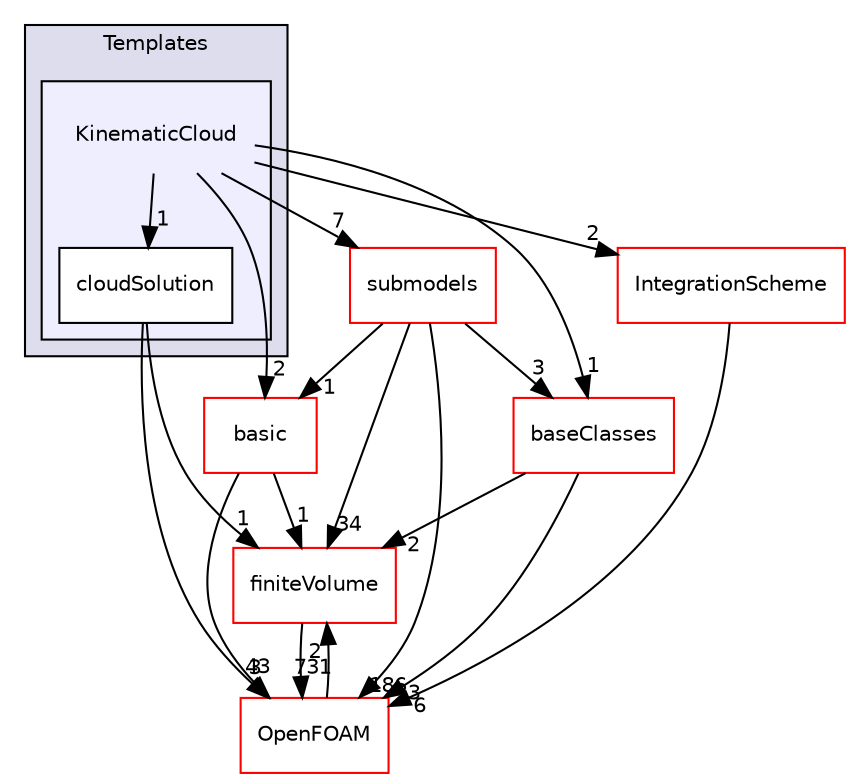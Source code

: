 digraph "src/lagrangian/intermediate/clouds/Templates/KinematicCloud" {
  bgcolor=transparent;
  compound=true
  node [ fontsize="10", fontname="Helvetica"];
  edge [ labelfontsize="10", labelfontname="Helvetica"];
  subgraph clusterdir_f332ac72f0d3698ba18c2dc3cab43221 {
    graph [ bgcolor="#ddddee", pencolor="black", label="Templates" fontname="Helvetica", fontsize="10", URL="dir_f332ac72f0d3698ba18c2dc3cab43221.html"]
  subgraph clusterdir_f2c567e1bc38681b9a77ebee52460481 {
    graph [ bgcolor="#eeeeff", pencolor="black", label="" URL="dir_f2c567e1bc38681b9a77ebee52460481.html"];
    dir_f2c567e1bc38681b9a77ebee52460481 [shape=plaintext label="KinematicCloud"];
    dir_43221dd6665467fd5246afe8bf81c814 [shape=box label="cloudSolution" color="black" fillcolor="white" style="filled" URL="dir_43221dd6665467fd5246afe8bf81c814.html"];
  }
  }
  dir_9bd15774b555cf7259a6fa18f99fe99b [shape=box label="finiteVolume" color="red" URL="dir_9bd15774b555cf7259a6fa18f99fe99b.html"];
  dir_8406eabe9caa8508b9c075038a008bd7 [shape=box label="baseClasses" color="red" URL="dir_8406eabe9caa8508b9c075038a008bd7.html"];
  dir_c5473ff19b20e6ec4dfe5c310b3778a8 [shape=box label="OpenFOAM" color="red" URL="dir_c5473ff19b20e6ec4dfe5c310b3778a8.html"];
  dir_09df4de2b5aaa842302a6556950f73f6 [shape=box label="IntegrationScheme" color="red" URL="dir_09df4de2b5aaa842302a6556950f73f6.html"];
  dir_584e0ab0901b4327f36f4285cac7f2f8 [shape=box label="basic" color="red" URL="dir_584e0ab0901b4327f36f4285cac7f2f8.html"];
  dir_825de5f87f0ef3ae7d76ccd6a5458244 [shape=box label="submodels" color="red" URL="dir_825de5f87f0ef3ae7d76ccd6a5458244.html"];
  dir_9bd15774b555cf7259a6fa18f99fe99b->dir_c5473ff19b20e6ec4dfe5c310b3778a8 [headlabel="731", labeldistance=1.5 headhref="dir_000894_001887.html"];
  dir_43221dd6665467fd5246afe8bf81c814->dir_9bd15774b555cf7259a6fa18f99fe99b [headlabel="1", labeldistance=1.5 headhref="dir_001436_000894.html"];
  dir_43221dd6665467fd5246afe8bf81c814->dir_c5473ff19b20e6ec4dfe5c310b3778a8 [headlabel="3", labeldistance=1.5 headhref="dir_001436_001887.html"];
  dir_8406eabe9caa8508b9c075038a008bd7->dir_9bd15774b555cf7259a6fa18f99fe99b [headlabel="2", labeldistance=1.5 headhref="dir_001421_000894.html"];
  dir_8406eabe9caa8508b9c075038a008bd7->dir_c5473ff19b20e6ec4dfe5c310b3778a8 [headlabel="3", labeldistance=1.5 headhref="dir_001421_001887.html"];
  dir_c5473ff19b20e6ec4dfe5c310b3778a8->dir_9bd15774b555cf7259a6fa18f99fe99b [headlabel="2", labeldistance=1.5 headhref="dir_001887_000894.html"];
  dir_09df4de2b5aaa842302a6556950f73f6->dir_c5473ff19b20e6ec4dfe5c310b3778a8 [headlabel="6", labeldistance=1.5 headhref="dir_001441_001887.html"];
  dir_584e0ab0901b4327f36f4285cac7f2f8->dir_9bd15774b555cf7259a6fa18f99fe99b [headlabel="1", labeldistance=1.5 headhref="dir_001355_000894.html"];
  dir_584e0ab0901b4327f36f4285cac7f2f8->dir_c5473ff19b20e6ec4dfe5c310b3778a8 [headlabel="43", labeldistance=1.5 headhref="dir_001355_001887.html"];
  dir_f2c567e1bc38681b9a77ebee52460481->dir_43221dd6665467fd5246afe8bf81c814 [headlabel="1", labeldistance=1.5 headhref="dir_001435_001436.html"];
  dir_f2c567e1bc38681b9a77ebee52460481->dir_8406eabe9caa8508b9c075038a008bd7 [headlabel="1", labeldistance=1.5 headhref="dir_001435_001421.html"];
  dir_f2c567e1bc38681b9a77ebee52460481->dir_09df4de2b5aaa842302a6556950f73f6 [headlabel="2", labeldistance=1.5 headhref="dir_001435_001441.html"];
  dir_f2c567e1bc38681b9a77ebee52460481->dir_584e0ab0901b4327f36f4285cac7f2f8 [headlabel="2", labeldistance=1.5 headhref="dir_001435_001355.html"];
  dir_f2c567e1bc38681b9a77ebee52460481->dir_825de5f87f0ef3ae7d76ccd6a5458244 [headlabel="7", labeldistance=1.5 headhref="dir_001435_001379.html"];
  dir_825de5f87f0ef3ae7d76ccd6a5458244->dir_9bd15774b555cf7259a6fa18f99fe99b [headlabel="34", labeldistance=1.5 headhref="dir_001379_000894.html"];
  dir_825de5f87f0ef3ae7d76ccd6a5458244->dir_8406eabe9caa8508b9c075038a008bd7 [headlabel="3", labeldistance=1.5 headhref="dir_001379_001421.html"];
  dir_825de5f87f0ef3ae7d76ccd6a5458244->dir_c5473ff19b20e6ec4dfe5c310b3778a8 [headlabel="186", labeldistance=1.5 headhref="dir_001379_001887.html"];
  dir_825de5f87f0ef3ae7d76ccd6a5458244->dir_584e0ab0901b4327f36f4285cac7f2f8 [headlabel="1", labeldistance=1.5 headhref="dir_001379_001355.html"];
}
